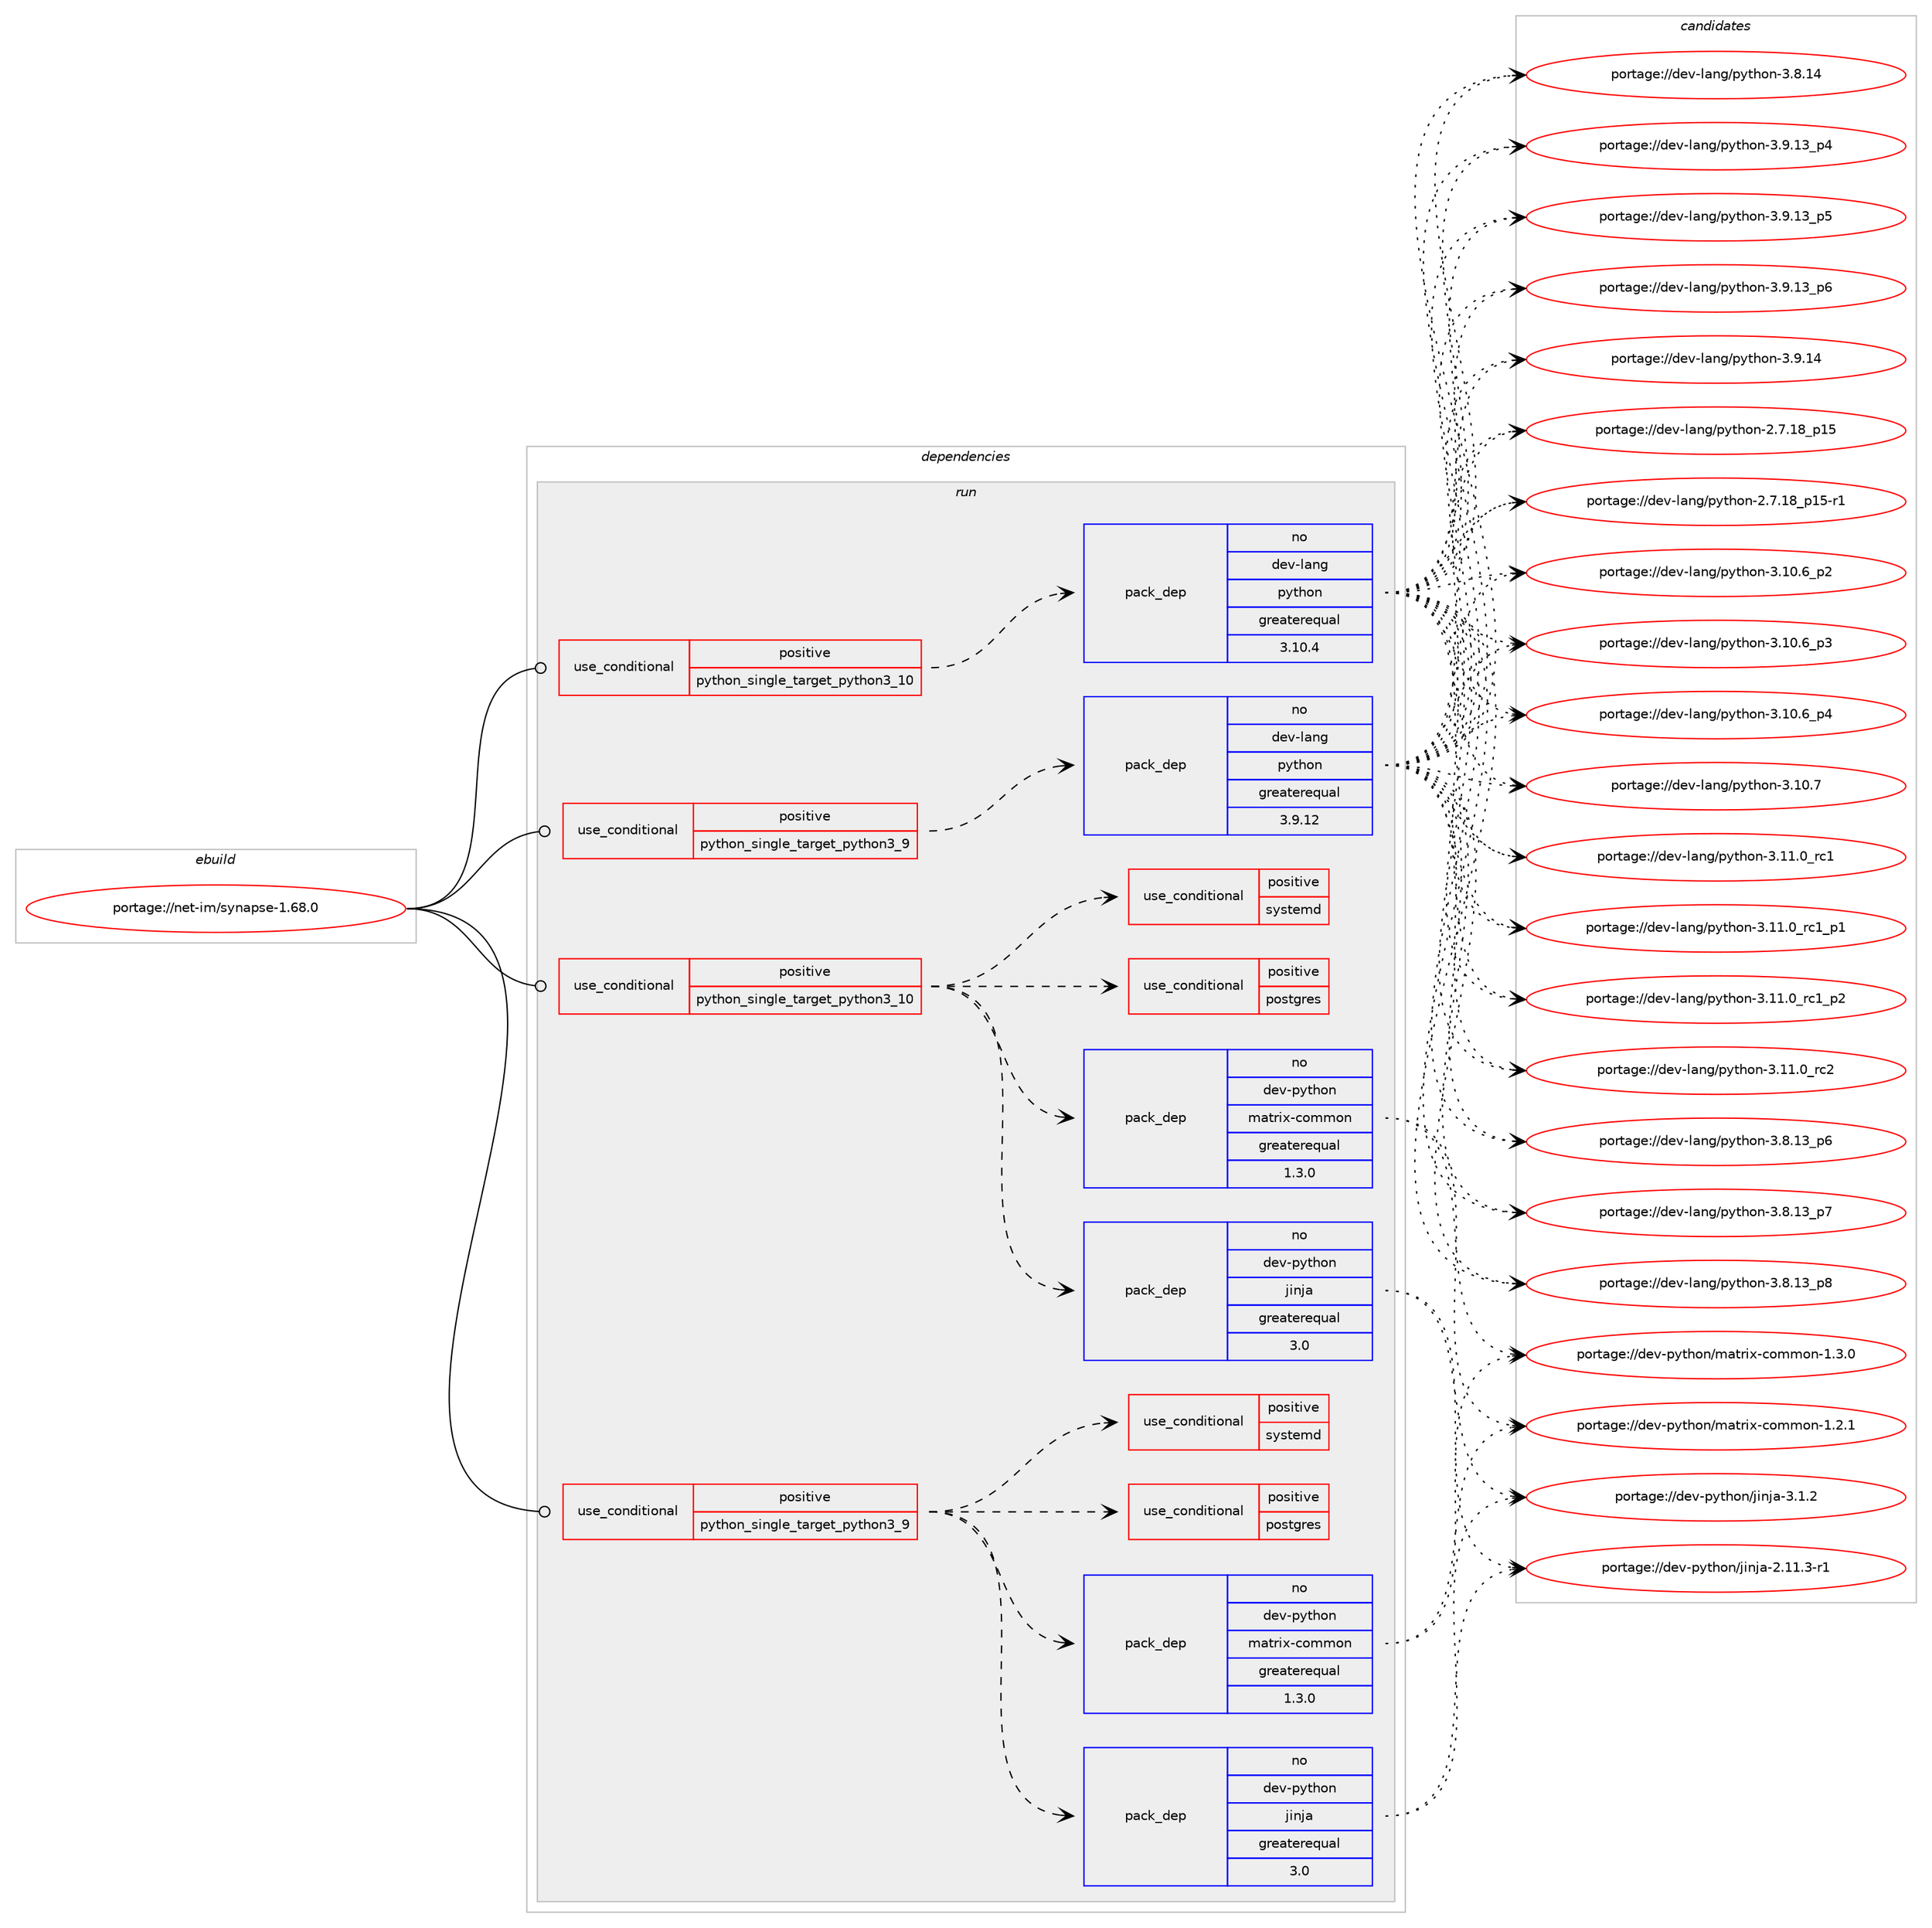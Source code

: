 digraph prolog {

# *************
# Graph options
# *************

newrank=true;
concentrate=true;
compound=true;
graph [rankdir=LR,fontname=Helvetica,fontsize=10,ranksep=1.5];#, ranksep=2.5, nodesep=0.2];
edge  [arrowhead=vee];
node  [fontname=Helvetica,fontsize=10];

# **********
# The ebuild
# **********

subgraph cluster_leftcol {
color=gray;
rank=same;
label=<<i>ebuild</i>>;
id [label="portage://net-im/synapse-1.68.0", color=red, width=4, href="../net-im/synapse-1.68.0.svg"];
}

# ****************
# The dependencies
# ****************

subgraph cluster_midcol {
color=gray;
label=<<i>dependencies</i>>;
subgraph cluster_compile {
fillcolor="#eeeeee";
style=filled;
label=<<i>compile</i>>;
# *** BEGIN UNKNOWN DEPENDENCY TYPE (TODO) ***
# id -> package_dependency(portage://net-im/synapse-1.68.0,install,no,acct-group,synapse,none,[,,],[],[])
# *** END UNKNOWN DEPENDENCY TYPE (TODO) ***

# *** BEGIN UNKNOWN DEPENDENCY TYPE (TODO) ***
# id -> package_dependency(portage://net-im/synapse-1.68.0,install,no,acct-user,synapse,none,[,,],[],[])
# *** END UNKNOWN DEPENDENCY TYPE (TODO) ***

}
subgraph cluster_compileandrun {
fillcolor="#eeeeee";
style=filled;
label=<<i>compile and run</i>>;
}
subgraph cluster_run {
fillcolor="#eeeeee";
style=filled;
label=<<i>run</i>>;
subgraph cond6 {
dependency12 [label=<<TABLE BORDER="0" CELLBORDER="1" CELLSPACING="0" CELLPADDING="4"><TR><TD ROWSPAN="3" CELLPADDING="10">use_conditional</TD></TR><TR><TD>positive</TD></TR><TR><TD>python_single_target_python3_10</TD></TR></TABLE>>, shape=none, color=red];
subgraph pack7 {
dependency13 [label=<<TABLE BORDER="0" CELLBORDER="1" CELLSPACING="0" CELLPADDING="4" WIDTH="220"><TR><TD ROWSPAN="6" CELLPADDING="30">pack_dep</TD></TR><TR><TD WIDTH="110">no</TD></TR><TR><TD>dev-lang</TD></TR><TR><TD>python</TD></TR><TR><TD>greaterequal</TD></TR><TR><TD>3.10.4</TD></TR></TABLE>>, shape=none, color=blue];
}
dependency12:e -> dependency13:w [weight=20,style="dashed",arrowhead="vee"];
}
id:e -> dependency12:w [weight=20,style="solid",arrowhead="odot"];
subgraph cond7 {
dependency14 [label=<<TABLE BORDER="0" CELLBORDER="1" CELLSPACING="0" CELLPADDING="4"><TR><TD ROWSPAN="3" CELLPADDING="10">use_conditional</TD></TR><TR><TD>positive</TD></TR><TR><TD>python_single_target_python3_10</TD></TR></TABLE>>, shape=none, color=red];
# *** BEGIN UNKNOWN DEPENDENCY TYPE (TODO) ***
# dependency14 -> package_dependency(portage://net-im/synapse-1.68.0,run,no,dev-python,attrs,none,[,,],[],[use(enable(python_targets_python3_10),negative)])
# *** END UNKNOWN DEPENDENCY TYPE (TODO) ***

# *** BEGIN UNKNOWN DEPENDENCY TYPE (TODO) ***
# dependency14 -> package_dependency(portage://net-im/synapse-1.68.0,run,no,dev-python,bcrypt,none,[,,],[],[use(enable(python_targets_python3_10),negative)])
# *** END UNKNOWN DEPENDENCY TYPE (TODO) ***

# *** BEGIN UNKNOWN DEPENDENCY TYPE (TODO) ***
# dependency14 -> package_dependency(portage://net-im/synapse-1.68.0,run,no,dev-python,bleach,none,[,,],[],[use(enable(python_targets_python3_10),negative)])
# *** END UNKNOWN DEPENDENCY TYPE (TODO) ***

# *** BEGIN UNKNOWN DEPENDENCY TYPE (TODO) ***
# dependency14 -> package_dependency(portage://net-im/synapse-1.68.0,run,no,dev-python,canonicaljson,none,[,,],[],[use(enable(python_targets_python3_10),negative)])
# *** END UNKNOWN DEPENDENCY TYPE (TODO) ***

# *** BEGIN UNKNOWN DEPENDENCY TYPE (TODO) ***
# dependency14 -> package_dependency(portage://net-im/synapse-1.68.0,run,no,dev-python,cryptography,none,[,,],[],[use(enable(python_targets_python3_10),negative)])
# *** END UNKNOWN DEPENDENCY TYPE (TODO) ***

# *** BEGIN UNKNOWN DEPENDENCY TYPE (TODO) ***
# dependency14 -> package_dependency(portage://net-im/synapse-1.68.0,run,no,dev-python,frozendict,none,[,,],[],[use(enable(python_targets_python3_10),negative)])
# *** END UNKNOWN DEPENDENCY TYPE (TODO) ***

# *** BEGIN UNKNOWN DEPENDENCY TYPE (TODO) ***
# dependency14 -> package_dependency(portage://net-im/synapse-1.68.0,run,no,dev-python,ijson,none,[,,],[],[use(enable(python_targets_python3_10),negative)])
# *** END UNKNOWN DEPENDENCY TYPE (TODO) ***

subgraph pack8 {
dependency15 [label=<<TABLE BORDER="0" CELLBORDER="1" CELLSPACING="0" CELLPADDING="4" WIDTH="220"><TR><TD ROWSPAN="6" CELLPADDING="30">pack_dep</TD></TR><TR><TD WIDTH="110">no</TD></TR><TR><TD>dev-python</TD></TR><TR><TD>jinja</TD></TR><TR><TD>greaterequal</TD></TR><TR><TD>3.0</TD></TR></TABLE>>, shape=none, color=blue];
}
dependency14:e -> dependency15:w [weight=20,style="dashed",arrowhead="vee"];
# *** BEGIN UNKNOWN DEPENDENCY TYPE (TODO) ***
# dependency14 -> package_dependency(portage://net-im/synapse-1.68.0,run,no,dev-python,jsonschema,none,[,,],[],[use(enable(python_targets_python3_10),negative)])
# *** END UNKNOWN DEPENDENCY TYPE (TODO) ***

subgraph pack9 {
dependency16 [label=<<TABLE BORDER="0" CELLBORDER="1" CELLSPACING="0" CELLPADDING="4" WIDTH="220"><TR><TD ROWSPAN="6" CELLPADDING="30">pack_dep</TD></TR><TR><TD WIDTH="110">no</TD></TR><TR><TD>dev-python</TD></TR><TR><TD>matrix-common</TD></TR><TR><TD>greaterequal</TD></TR><TR><TD>1.3.0</TD></TR></TABLE>>, shape=none, color=blue];
}
dependency14:e -> dependency16:w [weight=20,style="dashed",arrowhead="vee"];
# *** BEGIN UNKNOWN DEPENDENCY TYPE (TODO) ***
# dependency14 -> package_dependency(portage://net-im/synapse-1.68.0,run,no,dev-python,msgpack,none,[,,],[],[use(enable(python_targets_python3_10),negative)])
# *** END UNKNOWN DEPENDENCY TYPE (TODO) ***

# *** BEGIN UNKNOWN DEPENDENCY TYPE (TODO) ***
# dependency14 -> package_dependency(portage://net-im/synapse-1.68.0,run,no,dev-python,netaddr,none,[,,],[],[use(enable(python_targets_python3_10),negative)])
# *** END UNKNOWN DEPENDENCY TYPE (TODO) ***

# *** BEGIN UNKNOWN DEPENDENCY TYPE (TODO) ***
# dependency14 -> package_dependency(portage://net-im/synapse-1.68.0,run,no,dev-python,packaging,none,[,,],[],[use(enable(python_targets_python3_10),negative)])
# *** END UNKNOWN DEPENDENCY TYPE (TODO) ***

# *** BEGIN UNKNOWN DEPENDENCY TYPE (TODO) ***
# dependency14 -> package_dependency(portage://net-im/synapse-1.68.0,run,no,dev-python,phonenumbers,none,[,,],[],[use(enable(python_targets_python3_10),negative)])
# *** END UNKNOWN DEPENDENCY TYPE (TODO) ***

# *** BEGIN UNKNOWN DEPENDENCY TYPE (TODO) ***
# dependency14 -> package_dependency(portage://net-im/synapse-1.68.0,run,no,dev-python,pillow,none,[,,],[],[use(enable(python_targets_python3_10),negative),use(enable(webp),none)])
# *** END UNKNOWN DEPENDENCY TYPE (TODO) ***

# *** BEGIN UNKNOWN DEPENDENCY TYPE (TODO) ***
# dependency14 -> package_dependency(portage://net-im/synapse-1.68.0,run,no,dev-python,prometheus_client,none,[,,],[],[use(enable(python_targets_python3_10),negative)])
# *** END UNKNOWN DEPENDENCY TYPE (TODO) ***

# *** BEGIN UNKNOWN DEPENDENCY TYPE (TODO) ***
# dependency14 -> package_dependency(portage://net-im/synapse-1.68.0,run,no,dev-python,pyasn1-modules,none,[,,],[],[use(enable(python_targets_python3_10),negative)])
# *** END UNKNOWN DEPENDENCY TYPE (TODO) ***

# *** BEGIN UNKNOWN DEPENDENCY TYPE (TODO) ***
# dependency14 -> package_dependency(portage://net-im/synapse-1.68.0,run,no,dev-python,pyasn1,none,[,,],[],[use(enable(python_targets_python3_10),negative)])
# *** END UNKNOWN DEPENDENCY TYPE (TODO) ***

# *** BEGIN UNKNOWN DEPENDENCY TYPE (TODO) ***
# dependency14 -> package_dependency(portage://net-im/synapse-1.68.0,run,no,dev-python,pydantic,none,[,,],[],[use(enable(python_targets_python3_10),negative)])
# *** END UNKNOWN DEPENDENCY TYPE (TODO) ***

# *** BEGIN UNKNOWN DEPENDENCY TYPE (TODO) ***
# dependency14 -> package_dependency(portage://net-im/synapse-1.68.0,run,no,dev-python,pymacaroons,none,[,,],[],[use(enable(python_targets_python3_10),negative)])
# *** END UNKNOWN DEPENDENCY TYPE (TODO) ***

# *** BEGIN UNKNOWN DEPENDENCY TYPE (TODO) ***
# dependency14 -> package_dependency(portage://net-im/synapse-1.68.0,run,no,dev-python,pyopenssl,none,[,,],[],[use(enable(python_targets_python3_10),negative)])
# *** END UNKNOWN DEPENDENCY TYPE (TODO) ***

# *** BEGIN UNKNOWN DEPENDENCY TYPE (TODO) ***
# dependency14 -> package_dependency(portage://net-im/synapse-1.68.0,run,no,dev-python,pyyaml,none,[,,],[],[use(enable(python_targets_python3_10),negative)])
# *** END UNKNOWN DEPENDENCY TYPE (TODO) ***

# *** BEGIN UNKNOWN DEPENDENCY TYPE (TODO) ***
# dependency14 -> package_dependency(portage://net-im/synapse-1.68.0,run,no,dev-python,service_identity,none,[,,],[],[use(enable(python_targets_python3_10),negative)])
# *** END UNKNOWN DEPENDENCY TYPE (TODO) ***

# *** BEGIN UNKNOWN DEPENDENCY TYPE (TODO) ***
# dependency14 -> package_dependency(portage://net-im/synapse-1.68.0,run,no,dev-python,signedjson,none,[,,],[],[use(enable(python_targets_python3_10),negative)])
# *** END UNKNOWN DEPENDENCY TYPE (TODO) ***

# *** BEGIN UNKNOWN DEPENDENCY TYPE (TODO) ***
# dependency14 -> package_dependency(portage://net-im/synapse-1.68.0,run,no,dev-python,sortedcontainers,none,[,,],[],[use(enable(python_targets_python3_10),negative)])
# *** END UNKNOWN DEPENDENCY TYPE (TODO) ***

# *** BEGIN UNKNOWN DEPENDENCY TYPE (TODO) ***
# dependency14 -> package_dependency(portage://net-im/synapse-1.68.0,run,no,dev-python,treq,none,[,,],[],[use(enable(python_targets_python3_10),negative)])
# *** END UNKNOWN DEPENDENCY TYPE (TODO) ***

# *** BEGIN UNKNOWN DEPENDENCY TYPE (TODO) ***
# dependency14 -> package_dependency(portage://net-im/synapse-1.68.0,run,no,dev-python,twisted,none,[,,],[],[use(enable(python_targets_python3_10),negative)])
# *** END UNKNOWN DEPENDENCY TYPE (TODO) ***

# *** BEGIN UNKNOWN DEPENDENCY TYPE (TODO) ***
# dependency14 -> package_dependency(portage://net-im/synapse-1.68.0,run,no,dev-python,typing-extensions,none,[,,],[],[use(enable(python_targets_python3_10),negative)])
# *** END UNKNOWN DEPENDENCY TYPE (TODO) ***

# *** BEGIN UNKNOWN DEPENDENCY TYPE (TODO) ***
# dependency14 -> package_dependency(portage://net-im/synapse-1.68.0,run,no,dev-python,unpaddedbase64,none,[,,],[],[use(enable(python_targets_python3_10),negative)])
# *** END UNKNOWN DEPENDENCY TYPE (TODO) ***

subgraph cond8 {
dependency17 [label=<<TABLE BORDER="0" CELLBORDER="1" CELLSPACING="0" CELLPADDING="4"><TR><TD ROWSPAN="3" CELLPADDING="10">use_conditional</TD></TR><TR><TD>positive</TD></TR><TR><TD>postgres</TD></TR></TABLE>>, shape=none, color=red];
# *** BEGIN UNKNOWN DEPENDENCY TYPE (TODO) ***
# dependency17 -> package_dependency(portage://net-im/synapse-1.68.0,run,no,dev-python,psycopg,none,[,,],[slot(2)],[use(enable(python_targets_python3_10),negative)])
# *** END UNKNOWN DEPENDENCY TYPE (TODO) ***

}
dependency14:e -> dependency17:w [weight=20,style="dashed",arrowhead="vee"];
subgraph cond9 {
dependency18 [label=<<TABLE BORDER="0" CELLBORDER="1" CELLSPACING="0" CELLPADDING="4"><TR><TD ROWSPAN="3" CELLPADDING="10">use_conditional</TD></TR><TR><TD>positive</TD></TR><TR><TD>systemd</TD></TR></TABLE>>, shape=none, color=red];
# *** BEGIN UNKNOWN DEPENDENCY TYPE (TODO) ***
# dependency18 -> package_dependency(portage://net-im/synapse-1.68.0,run,no,dev-python,python-systemd,none,[,,],[],[use(enable(python_targets_python3_10),negative)])
# *** END UNKNOWN DEPENDENCY TYPE (TODO) ***

}
dependency14:e -> dependency18:w [weight=20,style="dashed",arrowhead="vee"];
}
id:e -> dependency14:w [weight=20,style="solid",arrowhead="odot"];
subgraph cond10 {
dependency19 [label=<<TABLE BORDER="0" CELLBORDER="1" CELLSPACING="0" CELLPADDING="4"><TR><TD ROWSPAN="3" CELLPADDING="10">use_conditional</TD></TR><TR><TD>positive</TD></TR><TR><TD>python_single_target_python3_9</TD></TR></TABLE>>, shape=none, color=red];
subgraph pack10 {
dependency20 [label=<<TABLE BORDER="0" CELLBORDER="1" CELLSPACING="0" CELLPADDING="4" WIDTH="220"><TR><TD ROWSPAN="6" CELLPADDING="30">pack_dep</TD></TR><TR><TD WIDTH="110">no</TD></TR><TR><TD>dev-lang</TD></TR><TR><TD>python</TD></TR><TR><TD>greaterequal</TD></TR><TR><TD>3.9.12</TD></TR></TABLE>>, shape=none, color=blue];
}
dependency19:e -> dependency20:w [weight=20,style="dashed",arrowhead="vee"];
}
id:e -> dependency19:w [weight=20,style="solid",arrowhead="odot"];
subgraph cond11 {
dependency21 [label=<<TABLE BORDER="0" CELLBORDER="1" CELLSPACING="0" CELLPADDING="4"><TR><TD ROWSPAN="3" CELLPADDING="10">use_conditional</TD></TR><TR><TD>positive</TD></TR><TR><TD>python_single_target_python3_9</TD></TR></TABLE>>, shape=none, color=red];
# *** BEGIN UNKNOWN DEPENDENCY TYPE (TODO) ***
# dependency21 -> package_dependency(portage://net-im/synapse-1.68.0,run,no,dev-python,attrs,none,[,,],[],[use(enable(python_targets_python3_9),negative)])
# *** END UNKNOWN DEPENDENCY TYPE (TODO) ***

# *** BEGIN UNKNOWN DEPENDENCY TYPE (TODO) ***
# dependency21 -> package_dependency(portage://net-im/synapse-1.68.0,run,no,dev-python,bcrypt,none,[,,],[],[use(enable(python_targets_python3_9),negative)])
# *** END UNKNOWN DEPENDENCY TYPE (TODO) ***

# *** BEGIN UNKNOWN DEPENDENCY TYPE (TODO) ***
# dependency21 -> package_dependency(portage://net-im/synapse-1.68.0,run,no,dev-python,bleach,none,[,,],[],[use(enable(python_targets_python3_9),negative)])
# *** END UNKNOWN DEPENDENCY TYPE (TODO) ***

# *** BEGIN UNKNOWN DEPENDENCY TYPE (TODO) ***
# dependency21 -> package_dependency(portage://net-im/synapse-1.68.0,run,no,dev-python,canonicaljson,none,[,,],[],[use(enable(python_targets_python3_9),negative)])
# *** END UNKNOWN DEPENDENCY TYPE (TODO) ***

# *** BEGIN UNKNOWN DEPENDENCY TYPE (TODO) ***
# dependency21 -> package_dependency(portage://net-im/synapse-1.68.0,run,no,dev-python,cryptography,none,[,,],[],[use(enable(python_targets_python3_9),negative)])
# *** END UNKNOWN DEPENDENCY TYPE (TODO) ***

# *** BEGIN UNKNOWN DEPENDENCY TYPE (TODO) ***
# dependency21 -> package_dependency(portage://net-im/synapse-1.68.0,run,no,dev-python,frozendict,none,[,,],[],[use(enable(python_targets_python3_9),negative)])
# *** END UNKNOWN DEPENDENCY TYPE (TODO) ***

# *** BEGIN UNKNOWN DEPENDENCY TYPE (TODO) ***
# dependency21 -> package_dependency(portage://net-im/synapse-1.68.0,run,no,dev-python,ijson,none,[,,],[],[use(enable(python_targets_python3_9),negative)])
# *** END UNKNOWN DEPENDENCY TYPE (TODO) ***

subgraph pack11 {
dependency22 [label=<<TABLE BORDER="0" CELLBORDER="1" CELLSPACING="0" CELLPADDING="4" WIDTH="220"><TR><TD ROWSPAN="6" CELLPADDING="30">pack_dep</TD></TR><TR><TD WIDTH="110">no</TD></TR><TR><TD>dev-python</TD></TR><TR><TD>jinja</TD></TR><TR><TD>greaterequal</TD></TR><TR><TD>3.0</TD></TR></TABLE>>, shape=none, color=blue];
}
dependency21:e -> dependency22:w [weight=20,style="dashed",arrowhead="vee"];
# *** BEGIN UNKNOWN DEPENDENCY TYPE (TODO) ***
# dependency21 -> package_dependency(portage://net-im/synapse-1.68.0,run,no,dev-python,jsonschema,none,[,,],[],[use(enable(python_targets_python3_9),negative)])
# *** END UNKNOWN DEPENDENCY TYPE (TODO) ***

subgraph pack12 {
dependency23 [label=<<TABLE BORDER="0" CELLBORDER="1" CELLSPACING="0" CELLPADDING="4" WIDTH="220"><TR><TD ROWSPAN="6" CELLPADDING="30">pack_dep</TD></TR><TR><TD WIDTH="110">no</TD></TR><TR><TD>dev-python</TD></TR><TR><TD>matrix-common</TD></TR><TR><TD>greaterequal</TD></TR><TR><TD>1.3.0</TD></TR></TABLE>>, shape=none, color=blue];
}
dependency21:e -> dependency23:w [weight=20,style="dashed",arrowhead="vee"];
# *** BEGIN UNKNOWN DEPENDENCY TYPE (TODO) ***
# dependency21 -> package_dependency(portage://net-im/synapse-1.68.0,run,no,dev-python,msgpack,none,[,,],[],[use(enable(python_targets_python3_9),negative)])
# *** END UNKNOWN DEPENDENCY TYPE (TODO) ***

# *** BEGIN UNKNOWN DEPENDENCY TYPE (TODO) ***
# dependency21 -> package_dependency(portage://net-im/synapse-1.68.0,run,no,dev-python,netaddr,none,[,,],[],[use(enable(python_targets_python3_9),negative)])
# *** END UNKNOWN DEPENDENCY TYPE (TODO) ***

# *** BEGIN UNKNOWN DEPENDENCY TYPE (TODO) ***
# dependency21 -> package_dependency(portage://net-im/synapse-1.68.0,run,no,dev-python,packaging,none,[,,],[],[use(enable(python_targets_python3_9),negative)])
# *** END UNKNOWN DEPENDENCY TYPE (TODO) ***

# *** BEGIN UNKNOWN DEPENDENCY TYPE (TODO) ***
# dependency21 -> package_dependency(portage://net-im/synapse-1.68.0,run,no,dev-python,phonenumbers,none,[,,],[],[use(enable(python_targets_python3_9),negative)])
# *** END UNKNOWN DEPENDENCY TYPE (TODO) ***

# *** BEGIN UNKNOWN DEPENDENCY TYPE (TODO) ***
# dependency21 -> package_dependency(portage://net-im/synapse-1.68.0,run,no,dev-python,pillow,none,[,,],[],[use(enable(python_targets_python3_9),negative),use(enable(webp),none)])
# *** END UNKNOWN DEPENDENCY TYPE (TODO) ***

# *** BEGIN UNKNOWN DEPENDENCY TYPE (TODO) ***
# dependency21 -> package_dependency(portage://net-im/synapse-1.68.0,run,no,dev-python,prometheus_client,none,[,,],[],[use(enable(python_targets_python3_9),negative)])
# *** END UNKNOWN DEPENDENCY TYPE (TODO) ***

# *** BEGIN UNKNOWN DEPENDENCY TYPE (TODO) ***
# dependency21 -> package_dependency(portage://net-im/synapse-1.68.0,run,no,dev-python,pyasn1-modules,none,[,,],[],[use(enable(python_targets_python3_9),negative)])
# *** END UNKNOWN DEPENDENCY TYPE (TODO) ***

# *** BEGIN UNKNOWN DEPENDENCY TYPE (TODO) ***
# dependency21 -> package_dependency(portage://net-im/synapse-1.68.0,run,no,dev-python,pyasn1,none,[,,],[],[use(enable(python_targets_python3_9),negative)])
# *** END UNKNOWN DEPENDENCY TYPE (TODO) ***

# *** BEGIN UNKNOWN DEPENDENCY TYPE (TODO) ***
# dependency21 -> package_dependency(portage://net-im/synapse-1.68.0,run,no,dev-python,pydantic,none,[,,],[],[use(enable(python_targets_python3_9),negative)])
# *** END UNKNOWN DEPENDENCY TYPE (TODO) ***

# *** BEGIN UNKNOWN DEPENDENCY TYPE (TODO) ***
# dependency21 -> package_dependency(portage://net-im/synapse-1.68.0,run,no,dev-python,pymacaroons,none,[,,],[],[use(enable(python_targets_python3_9),negative)])
# *** END UNKNOWN DEPENDENCY TYPE (TODO) ***

# *** BEGIN UNKNOWN DEPENDENCY TYPE (TODO) ***
# dependency21 -> package_dependency(portage://net-im/synapse-1.68.0,run,no,dev-python,pyopenssl,none,[,,],[],[use(enable(python_targets_python3_9),negative)])
# *** END UNKNOWN DEPENDENCY TYPE (TODO) ***

# *** BEGIN UNKNOWN DEPENDENCY TYPE (TODO) ***
# dependency21 -> package_dependency(portage://net-im/synapse-1.68.0,run,no,dev-python,pyyaml,none,[,,],[],[use(enable(python_targets_python3_9),negative)])
# *** END UNKNOWN DEPENDENCY TYPE (TODO) ***

# *** BEGIN UNKNOWN DEPENDENCY TYPE (TODO) ***
# dependency21 -> package_dependency(portage://net-im/synapse-1.68.0,run,no,dev-python,service_identity,none,[,,],[],[use(enable(python_targets_python3_9),negative)])
# *** END UNKNOWN DEPENDENCY TYPE (TODO) ***

# *** BEGIN UNKNOWN DEPENDENCY TYPE (TODO) ***
# dependency21 -> package_dependency(portage://net-im/synapse-1.68.0,run,no,dev-python,signedjson,none,[,,],[],[use(enable(python_targets_python3_9),negative)])
# *** END UNKNOWN DEPENDENCY TYPE (TODO) ***

# *** BEGIN UNKNOWN DEPENDENCY TYPE (TODO) ***
# dependency21 -> package_dependency(portage://net-im/synapse-1.68.0,run,no,dev-python,sortedcontainers,none,[,,],[],[use(enable(python_targets_python3_9),negative)])
# *** END UNKNOWN DEPENDENCY TYPE (TODO) ***

# *** BEGIN UNKNOWN DEPENDENCY TYPE (TODO) ***
# dependency21 -> package_dependency(portage://net-im/synapse-1.68.0,run,no,dev-python,treq,none,[,,],[],[use(enable(python_targets_python3_9),negative)])
# *** END UNKNOWN DEPENDENCY TYPE (TODO) ***

# *** BEGIN UNKNOWN DEPENDENCY TYPE (TODO) ***
# dependency21 -> package_dependency(portage://net-im/synapse-1.68.0,run,no,dev-python,twisted,none,[,,],[],[use(enable(python_targets_python3_9),negative)])
# *** END UNKNOWN DEPENDENCY TYPE (TODO) ***

# *** BEGIN UNKNOWN DEPENDENCY TYPE (TODO) ***
# dependency21 -> package_dependency(portage://net-im/synapse-1.68.0,run,no,dev-python,typing-extensions,none,[,,],[],[use(enable(python_targets_python3_9),negative)])
# *** END UNKNOWN DEPENDENCY TYPE (TODO) ***

# *** BEGIN UNKNOWN DEPENDENCY TYPE (TODO) ***
# dependency21 -> package_dependency(portage://net-im/synapse-1.68.0,run,no,dev-python,unpaddedbase64,none,[,,],[],[use(enable(python_targets_python3_9),negative)])
# *** END UNKNOWN DEPENDENCY TYPE (TODO) ***

subgraph cond12 {
dependency24 [label=<<TABLE BORDER="0" CELLBORDER="1" CELLSPACING="0" CELLPADDING="4"><TR><TD ROWSPAN="3" CELLPADDING="10">use_conditional</TD></TR><TR><TD>positive</TD></TR><TR><TD>postgres</TD></TR></TABLE>>, shape=none, color=red];
# *** BEGIN UNKNOWN DEPENDENCY TYPE (TODO) ***
# dependency24 -> package_dependency(portage://net-im/synapse-1.68.0,run,no,dev-python,psycopg,none,[,,],[slot(2)],[use(enable(python_targets_python3_9),negative)])
# *** END UNKNOWN DEPENDENCY TYPE (TODO) ***

}
dependency21:e -> dependency24:w [weight=20,style="dashed",arrowhead="vee"];
subgraph cond13 {
dependency25 [label=<<TABLE BORDER="0" CELLBORDER="1" CELLSPACING="0" CELLPADDING="4"><TR><TD ROWSPAN="3" CELLPADDING="10">use_conditional</TD></TR><TR><TD>positive</TD></TR><TR><TD>systemd</TD></TR></TABLE>>, shape=none, color=red];
# *** BEGIN UNKNOWN DEPENDENCY TYPE (TODO) ***
# dependency25 -> package_dependency(portage://net-im/synapse-1.68.0,run,no,dev-python,python-systemd,none,[,,],[],[use(enable(python_targets_python3_9),negative)])
# *** END UNKNOWN DEPENDENCY TYPE (TODO) ***

}
dependency21:e -> dependency25:w [weight=20,style="dashed",arrowhead="vee"];
}
id:e -> dependency21:w [weight=20,style="solid",arrowhead="odot"];
# *** BEGIN UNKNOWN DEPENDENCY TYPE (TODO) ***
# id -> package_dependency(portage://net-im/synapse-1.68.0,run,no,acct-group,synapse,none,[,,],[],[])
# *** END UNKNOWN DEPENDENCY TYPE (TODO) ***

# *** BEGIN UNKNOWN DEPENDENCY TYPE (TODO) ***
# id -> package_dependency(portage://net-im/synapse-1.68.0,run,no,acct-user,synapse,none,[,,],[],[])
# *** END UNKNOWN DEPENDENCY TYPE (TODO) ***

}
}

# **************
# The candidates
# **************

subgraph cluster_choices {
rank=same;
color=gray;
label=<<i>candidates</i>>;

subgraph choice7 {
color=black;
nodesep=1;
choice10010111845108971101034711212111610411111045504655464956951124953 [label="portage://dev-lang/python-2.7.18_p15", color=red, width=4,href="../dev-lang/python-2.7.18_p15.svg"];
choice100101118451089711010347112121116104111110455046554649569511249534511449 [label="portage://dev-lang/python-2.7.18_p15-r1", color=red, width=4,href="../dev-lang/python-2.7.18_p15-r1.svg"];
choice100101118451089711010347112121116104111110455146494846549511250 [label="portage://dev-lang/python-3.10.6_p2", color=red, width=4,href="../dev-lang/python-3.10.6_p2.svg"];
choice100101118451089711010347112121116104111110455146494846549511251 [label="portage://dev-lang/python-3.10.6_p3", color=red, width=4,href="../dev-lang/python-3.10.6_p3.svg"];
choice100101118451089711010347112121116104111110455146494846549511252 [label="portage://dev-lang/python-3.10.6_p4", color=red, width=4,href="../dev-lang/python-3.10.6_p4.svg"];
choice10010111845108971101034711212111610411111045514649484655 [label="portage://dev-lang/python-3.10.7", color=red, width=4,href="../dev-lang/python-3.10.7.svg"];
choice10010111845108971101034711212111610411111045514649494648951149949 [label="portage://dev-lang/python-3.11.0_rc1", color=red, width=4,href="../dev-lang/python-3.11.0_rc1.svg"];
choice100101118451089711010347112121116104111110455146494946489511499499511249 [label="portage://dev-lang/python-3.11.0_rc1_p1", color=red, width=4,href="../dev-lang/python-3.11.0_rc1_p1.svg"];
choice100101118451089711010347112121116104111110455146494946489511499499511250 [label="portage://dev-lang/python-3.11.0_rc1_p2", color=red, width=4,href="../dev-lang/python-3.11.0_rc1_p2.svg"];
choice10010111845108971101034711212111610411111045514649494648951149950 [label="portage://dev-lang/python-3.11.0_rc2", color=red, width=4,href="../dev-lang/python-3.11.0_rc2.svg"];
choice100101118451089711010347112121116104111110455146564649519511254 [label="portage://dev-lang/python-3.8.13_p6", color=red, width=4,href="../dev-lang/python-3.8.13_p6.svg"];
choice100101118451089711010347112121116104111110455146564649519511255 [label="portage://dev-lang/python-3.8.13_p7", color=red, width=4,href="../dev-lang/python-3.8.13_p7.svg"];
choice100101118451089711010347112121116104111110455146564649519511256 [label="portage://dev-lang/python-3.8.13_p8", color=red, width=4,href="../dev-lang/python-3.8.13_p8.svg"];
choice10010111845108971101034711212111610411111045514656464952 [label="portage://dev-lang/python-3.8.14", color=red, width=4,href="../dev-lang/python-3.8.14.svg"];
choice100101118451089711010347112121116104111110455146574649519511252 [label="portage://dev-lang/python-3.9.13_p4", color=red, width=4,href="../dev-lang/python-3.9.13_p4.svg"];
choice100101118451089711010347112121116104111110455146574649519511253 [label="portage://dev-lang/python-3.9.13_p5", color=red, width=4,href="../dev-lang/python-3.9.13_p5.svg"];
choice100101118451089711010347112121116104111110455146574649519511254 [label="portage://dev-lang/python-3.9.13_p6", color=red, width=4,href="../dev-lang/python-3.9.13_p6.svg"];
choice10010111845108971101034711212111610411111045514657464952 [label="portage://dev-lang/python-3.9.14", color=red, width=4,href="../dev-lang/python-3.9.14.svg"];
dependency13:e -> choice10010111845108971101034711212111610411111045504655464956951124953:w [style=dotted,weight="100"];
dependency13:e -> choice100101118451089711010347112121116104111110455046554649569511249534511449:w [style=dotted,weight="100"];
dependency13:e -> choice100101118451089711010347112121116104111110455146494846549511250:w [style=dotted,weight="100"];
dependency13:e -> choice100101118451089711010347112121116104111110455146494846549511251:w [style=dotted,weight="100"];
dependency13:e -> choice100101118451089711010347112121116104111110455146494846549511252:w [style=dotted,weight="100"];
dependency13:e -> choice10010111845108971101034711212111610411111045514649484655:w [style=dotted,weight="100"];
dependency13:e -> choice10010111845108971101034711212111610411111045514649494648951149949:w [style=dotted,weight="100"];
dependency13:e -> choice100101118451089711010347112121116104111110455146494946489511499499511249:w [style=dotted,weight="100"];
dependency13:e -> choice100101118451089711010347112121116104111110455146494946489511499499511250:w [style=dotted,weight="100"];
dependency13:e -> choice10010111845108971101034711212111610411111045514649494648951149950:w [style=dotted,weight="100"];
dependency13:e -> choice100101118451089711010347112121116104111110455146564649519511254:w [style=dotted,weight="100"];
dependency13:e -> choice100101118451089711010347112121116104111110455146564649519511255:w [style=dotted,weight="100"];
dependency13:e -> choice100101118451089711010347112121116104111110455146564649519511256:w [style=dotted,weight="100"];
dependency13:e -> choice10010111845108971101034711212111610411111045514656464952:w [style=dotted,weight="100"];
dependency13:e -> choice100101118451089711010347112121116104111110455146574649519511252:w [style=dotted,weight="100"];
dependency13:e -> choice100101118451089711010347112121116104111110455146574649519511253:w [style=dotted,weight="100"];
dependency13:e -> choice100101118451089711010347112121116104111110455146574649519511254:w [style=dotted,weight="100"];
dependency13:e -> choice10010111845108971101034711212111610411111045514657464952:w [style=dotted,weight="100"];
}
subgraph choice8 {
color=black;
nodesep=1;
choice100101118451121211161041111104710610511010697455046494946514511449 [label="portage://dev-python/jinja-2.11.3-r1", color=red, width=4,href="../dev-python/jinja-2.11.3-r1.svg"];
choice100101118451121211161041111104710610511010697455146494650 [label="portage://dev-python/jinja-3.1.2", color=red, width=4,href="../dev-python/jinja-3.1.2.svg"];
dependency15:e -> choice100101118451121211161041111104710610511010697455046494946514511449:w [style=dotted,weight="100"];
dependency15:e -> choice100101118451121211161041111104710610511010697455146494650:w [style=dotted,weight="100"];
}
subgraph choice9 {
color=black;
nodesep=1;
choice1001011184511212111610411111047109971161141051204599111109109111110454946504649 [label="portage://dev-python/matrix-common-1.2.1", color=red, width=4,href="../dev-python/matrix-common-1.2.1.svg"];
choice1001011184511212111610411111047109971161141051204599111109109111110454946514648 [label="portage://dev-python/matrix-common-1.3.0", color=red, width=4,href="../dev-python/matrix-common-1.3.0.svg"];
dependency16:e -> choice1001011184511212111610411111047109971161141051204599111109109111110454946504649:w [style=dotted,weight="100"];
dependency16:e -> choice1001011184511212111610411111047109971161141051204599111109109111110454946514648:w [style=dotted,weight="100"];
}
subgraph choice10 {
color=black;
nodesep=1;
choice10010111845108971101034711212111610411111045504655464956951124953 [label="portage://dev-lang/python-2.7.18_p15", color=red, width=4,href="../dev-lang/python-2.7.18_p15.svg"];
choice100101118451089711010347112121116104111110455046554649569511249534511449 [label="portage://dev-lang/python-2.7.18_p15-r1", color=red, width=4,href="../dev-lang/python-2.7.18_p15-r1.svg"];
choice100101118451089711010347112121116104111110455146494846549511250 [label="portage://dev-lang/python-3.10.6_p2", color=red, width=4,href="../dev-lang/python-3.10.6_p2.svg"];
choice100101118451089711010347112121116104111110455146494846549511251 [label="portage://dev-lang/python-3.10.6_p3", color=red, width=4,href="../dev-lang/python-3.10.6_p3.svg"];
choice100101118451089711010347112121116104111110455146494846549511252 [label="portage://dev-lang/python-3.10.6_p4", color=red, width=4,href="../dev-lang/python-3.10.6_p4.svg"];
choice10010111845108971101034711212111610411111045514649484655 [label="portage://dev-lang/python-3.10.7", color=red, width=4,href="../dev-lang/python-3.10.7.svg"];
choice10010111845108971101034711212111610411111045514649494648951149949 [label="portage://dev-lang/python-3.11.0_rc1", color=red, width=4,href="../dev-lang/python-3.11.0_rc1.svg"];
choice100101118451089711010347112121116104111110455146494946489511499499511249 [label="portage://dev-lang/python-3.11.0_rc1_p1", color=red, width=4,href="../dev-lang/python-3.11.0_rc1_p1.svg"];
choice100101118451089711010347112121116104111110455146494946489511499499511250 [label="portage://dev-lang/python-3.11.0_rc1_p2", color=red, width=4,href="../dev-lang/python-3.11.0_rc1_p2.svg"];
choice10010111845108971101034711212111610411111045514649494648951149950 [label="portage://dev-lang/python-3.11.0_rc2", color=red, width=4,href="../dev-lang/python-3.11.0_rc2.svg"];
choice100101118451089711010347112121116104111110455146564649519511254 [label="portage://dev-lang/python-3.8.13_p6", color=red, width=4,href="../dev-lang/python-3.8.13_p6.svg"];
choice100101118451089711010347112121116104111110455146564649519511255 [label="portage://dev-lang/python-3.8.13_p7", color=red, width=4,href="../dev-lang/python-3.8.13_p7.svg"];
choice100101118451089711010347112121116104111110455146564649519511256 [label="portage://dev-lang/python-3.8.13_p8", color=red, width=4,href="../dev-lang/python-3.8.13_p8.svg"];
choice10010111845108971101034711212111610411111045514656464952 [label="portage://dev-lang/python-3.8.14", color=red, width=4,href="../dev-lang/python-3.8.14.svg"];
choice100101118451089711010347112121116104111110455146574649519511252 [label="portage://dev-lang/python-3.9.13_p4", color=red, width=4,href="../dev-lang/python-3.9.13_p4.svg"];
choice100101118451089711010347112121116104111110455146574649519511253 [label="portage://dev-lang/python-3.9.13_p5", color=red, width=4,href="../dev-lang/python-3.9.13_p5.svg"];
choice100101118451089711010347112121116104111110455146574649519511254 [label="portage://dev-lang/python-3.9.13_p6", color=red, width=4,href="../dev-lang/python-3.9.13_p6.svg"];
choice10010111845108971101034711212111610411111045514657464952 [label="portage://dev-lang/python-3.9.14", color=red, width=4,href="../dev-lang/python-3.9.14.svg"];
dependency20:e -> choice10010111845108971101034711212111610411111045504655464956951124953:w [style=dotted,weight="100"];
dependency20:e -> choice100101118451089711010347112121116104111110455046554649569511249534511449:w [style=dotted,weight="100"];
dependency20:e -> choice100101118451089711010347112121116104111110455146494846549511250:w [style=dotted,weight="100"];
dependency20:e -> choice100101118451089711010347112121116104111110455146494846549511251:w [style=dotted,weight="100"];
dependency20:e -> choice100101118451089711010347112121116104111110455146494846549511252:w [style=dotted,weight="100"];
dependency20:e -> choice10010111845108971101034711212111610411111045514649484655:w [style=dotted,weight="100"];
dependency20:e -> choice10010111845108971101034711212111610411111045514649494648951149949:w [style=dotted,weight="100"];
dependency20:e -> choice100101118451089711010347112121116104111110455146494946489511499499511249:w [style=dotted,weight="100"];
dependency20:e -> choice100101118451089711010347112121116104111110455146494946489511499499511250:w [style=dotted,weight="100"];
dependency20:e -> choice10010111845108971101034711212111610411111045514649494648951149950:w [style=dotted,weight="100"];
dependency20:e -> choice100101118451089711010347112121116104111110455146564649519511254:w [style=dotted,weight="100"];
dependency20:e -> choice100101118451089711010347112121116104111110455146564649519511255:w [style=dotted,weight="100"];
dependency20:e -> choice100101118451089711010347112121116104111110455146564649519511256:w [style=dotted,weight="100"];
dependency20:e -> choice10010111845108971101034711212111610411111045514656464952:w [style=dotted,weight="100"];
dependency20:e -> choice100101118451089711010347112121116104111110455146574649519511252:w [style=dotted,weight="100"];
dependency20:e -> choice100101118451089711010347112121116104111110455146574649519511253:w [style=dotted,weight="100"];
dependency20:e -> choice100101118451089711010347112121116104111110455146574649519511254:w [style=dotted,weight="100"];
dependency20:e -> choice10010111845108971101034711212111610411111045514657464952:w [style=dotted,weight="100"];
}
subgraph choice11 {
color=black;
nodesep=1;
choice100101118451121211161041111104710610511010697455046494946514511449 [label="portage://dev-python/jinja-2.11.3-r1", color=red, width=4,href="../dev-python/jinja-2.11.3-r1.svg"];
choice100101118451121211161041111104710610511010697455146494650 [label="portage://dev-python/jinja-3.1.2", color=red, width=4,href="../dev-python/jinja-3.1.2.svg"];
dependency22:e -> choice100101118451121211161041111104710610511010697455046494946514511449:w [style=dotted,weight="100"];
dependency22:e -> choice100101118451121211161041111104710610511010697455146494650:w [style=dotted,weight="100"];
}
subgraph choice12 {
color=black;
nodesep=1;
choice1001011184511212111610411111047109971161141051204599111109109111110454946504649 [label="portage://dev-python/matrix-common-1.2.1", color=red, width=4,href="../dev-python/matrix-common-1.2.1.svg"];
choice1001011184511212111610411111047109971161141051204599111109109111110454946514648 [label="portage://dev-python/matrix-common-1.3.0", color=red, width=4,href="../dev-python/matrix-common-1.3.0.svg"];
dependency23:e -> choice1001011184511212111610411111047109971161141051204599111109109111110454946504649:w [style=dotted,weight="100"];
dependency23:e -> choice1001011184511212111610411111047109971161141051204599111109109111110454946514648:w [style=dotted,weight="100"];
}
}

}
